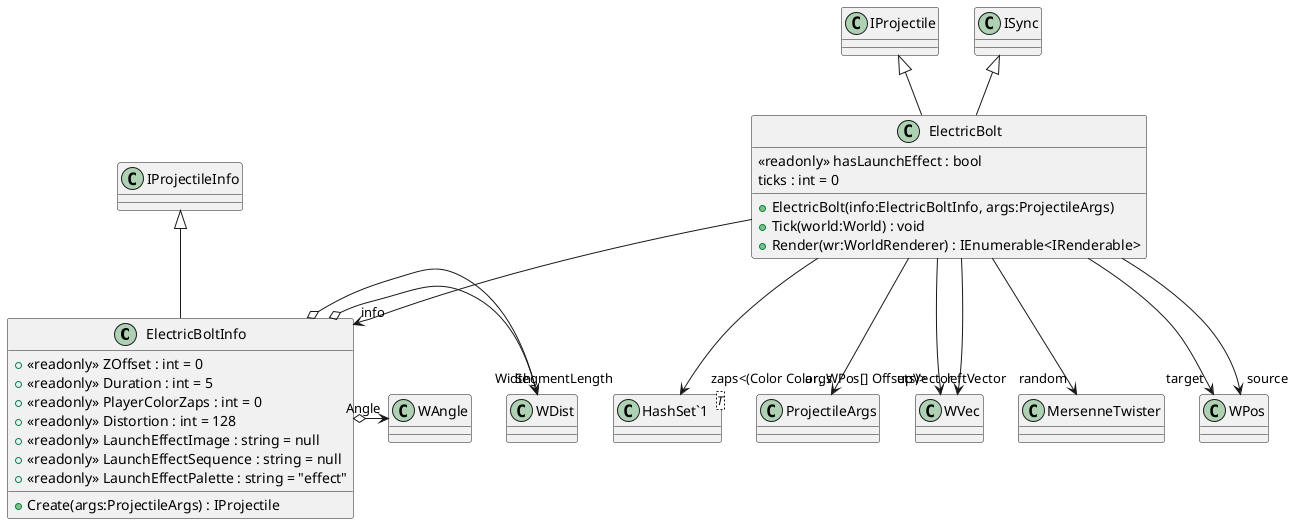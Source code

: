 @startuml
class ElectricBoltInfo {
    + <<readonly>> ZOffset : int = 0
    + <<readonly>> Duration : int = 5
    + <<readonly>> PlayerColorZaps : int = 0
    + <<readonly>> Distortion : int = 128
    + <<readonly>> LaunchEffectImage : string = null
    + <<readonly>> LaunchEffectSequence : string = null
    + <<readonly>> LaunchEffectPalette : string = "effect"
    + Create(args:ProjectileArgs) : IProjectile
}
class ElectricBolt {
    <<readonly>> hasLaunchEffect : bool
    ticks : int = 0
    + ElectricBolt(info:ElectricBoltInfo, args:ProjectileArgs)
    + Tick(world:World) : void
    + Render(wr:WorldRenderer) : IEnumerable<IRenderable>
}
class "HashSet`1"<T> {
}
IProjectileInfo <|-- ElectricBoltInfo
ElectricBoltInfo o-> "Width" WDist
ElectricBoltInfo o-> "Angle" WAngle
ElectricBoltInfo o-> "SegmentLength" WDist
IProjectile <|-- ElectricBolt
ISync <|-- ElectricBolt
ElectricBolt --> "args" ProjectileArgs
ElectricBolt --> "info" ElectricBoltInfo
ElectricBolt --> "leftVector" WVec
ElectricBolt --> "upVector" WVec
ElectricBolt --> "random" MersenneTwister
ElectricBolt --> "zaps<(Color Color, WPos[] Offsets)>" "HashSet`1"
ElectricBolt --> "target" WPos
ElectricBolt --> "source" WPos
@enduml
